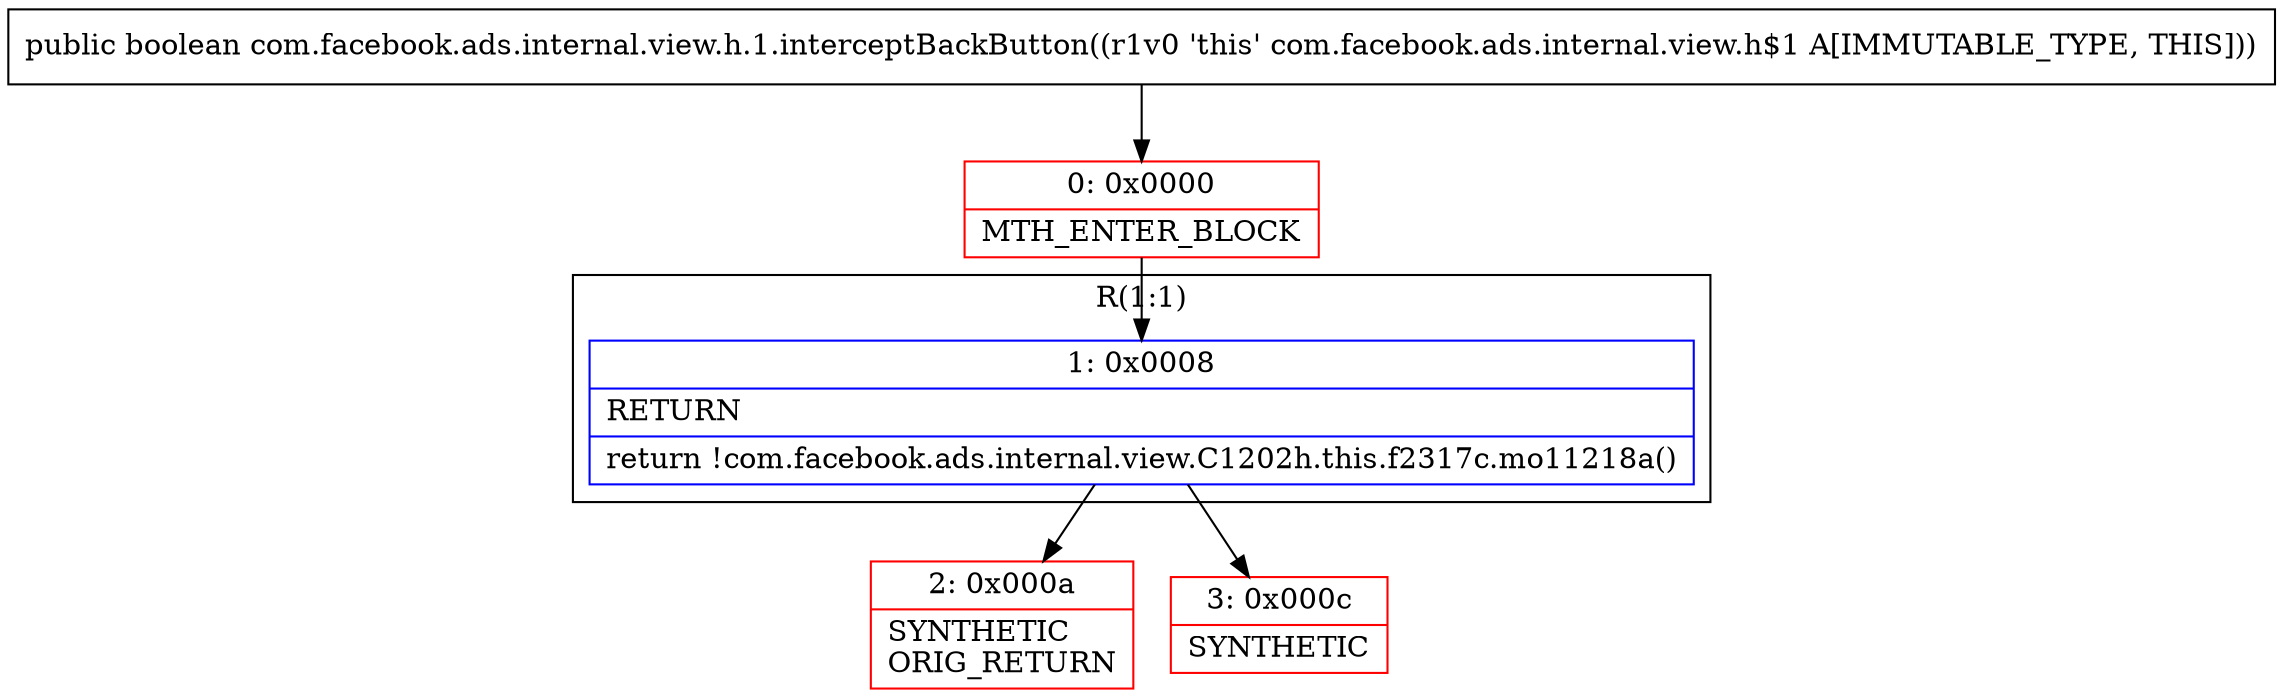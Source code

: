 digraph "CFG forcom.facebook.ads.internal.view.h.1.interceptBackButton()Z" {
subgraph cluster_Region_949526371 {
label = "R(1:1)";
node [shape=record,color=blue];
Node_1 [shape=record,label="{1\:\ 0x0008|RETURN\l|return !com.facebook.ads.internal.view.C1202h.this.f2317c.mo11218a()\l}"];
}
Node_0 [shape=record,color=red,label="{0\:\ 0x0000|MTH_ENTER_BLOCK\l}"];
Node_2 [shape=record,color=red,label="{2\:\ 0x000a|SYNTHETIC\lORIG_RETURN\l}"];
Node_3 [shape=record,color=red,label="{3\:\ 0x000c|SYNTHETIC\l}"];
MethodNode[shape=record,label="{public boolean com.facebook.ads.internal.view.h.1.interceptBackButton((r1v0 'this' com.facebook.ads.internal.view.h$1 A[IMMUTABLE_TYPE, THIS])) }"];
MethodNode -> Node_0;
Node_1 -> Node_2;
Node_1 -> Node_3;
Node_0 -> Node_1;
}

